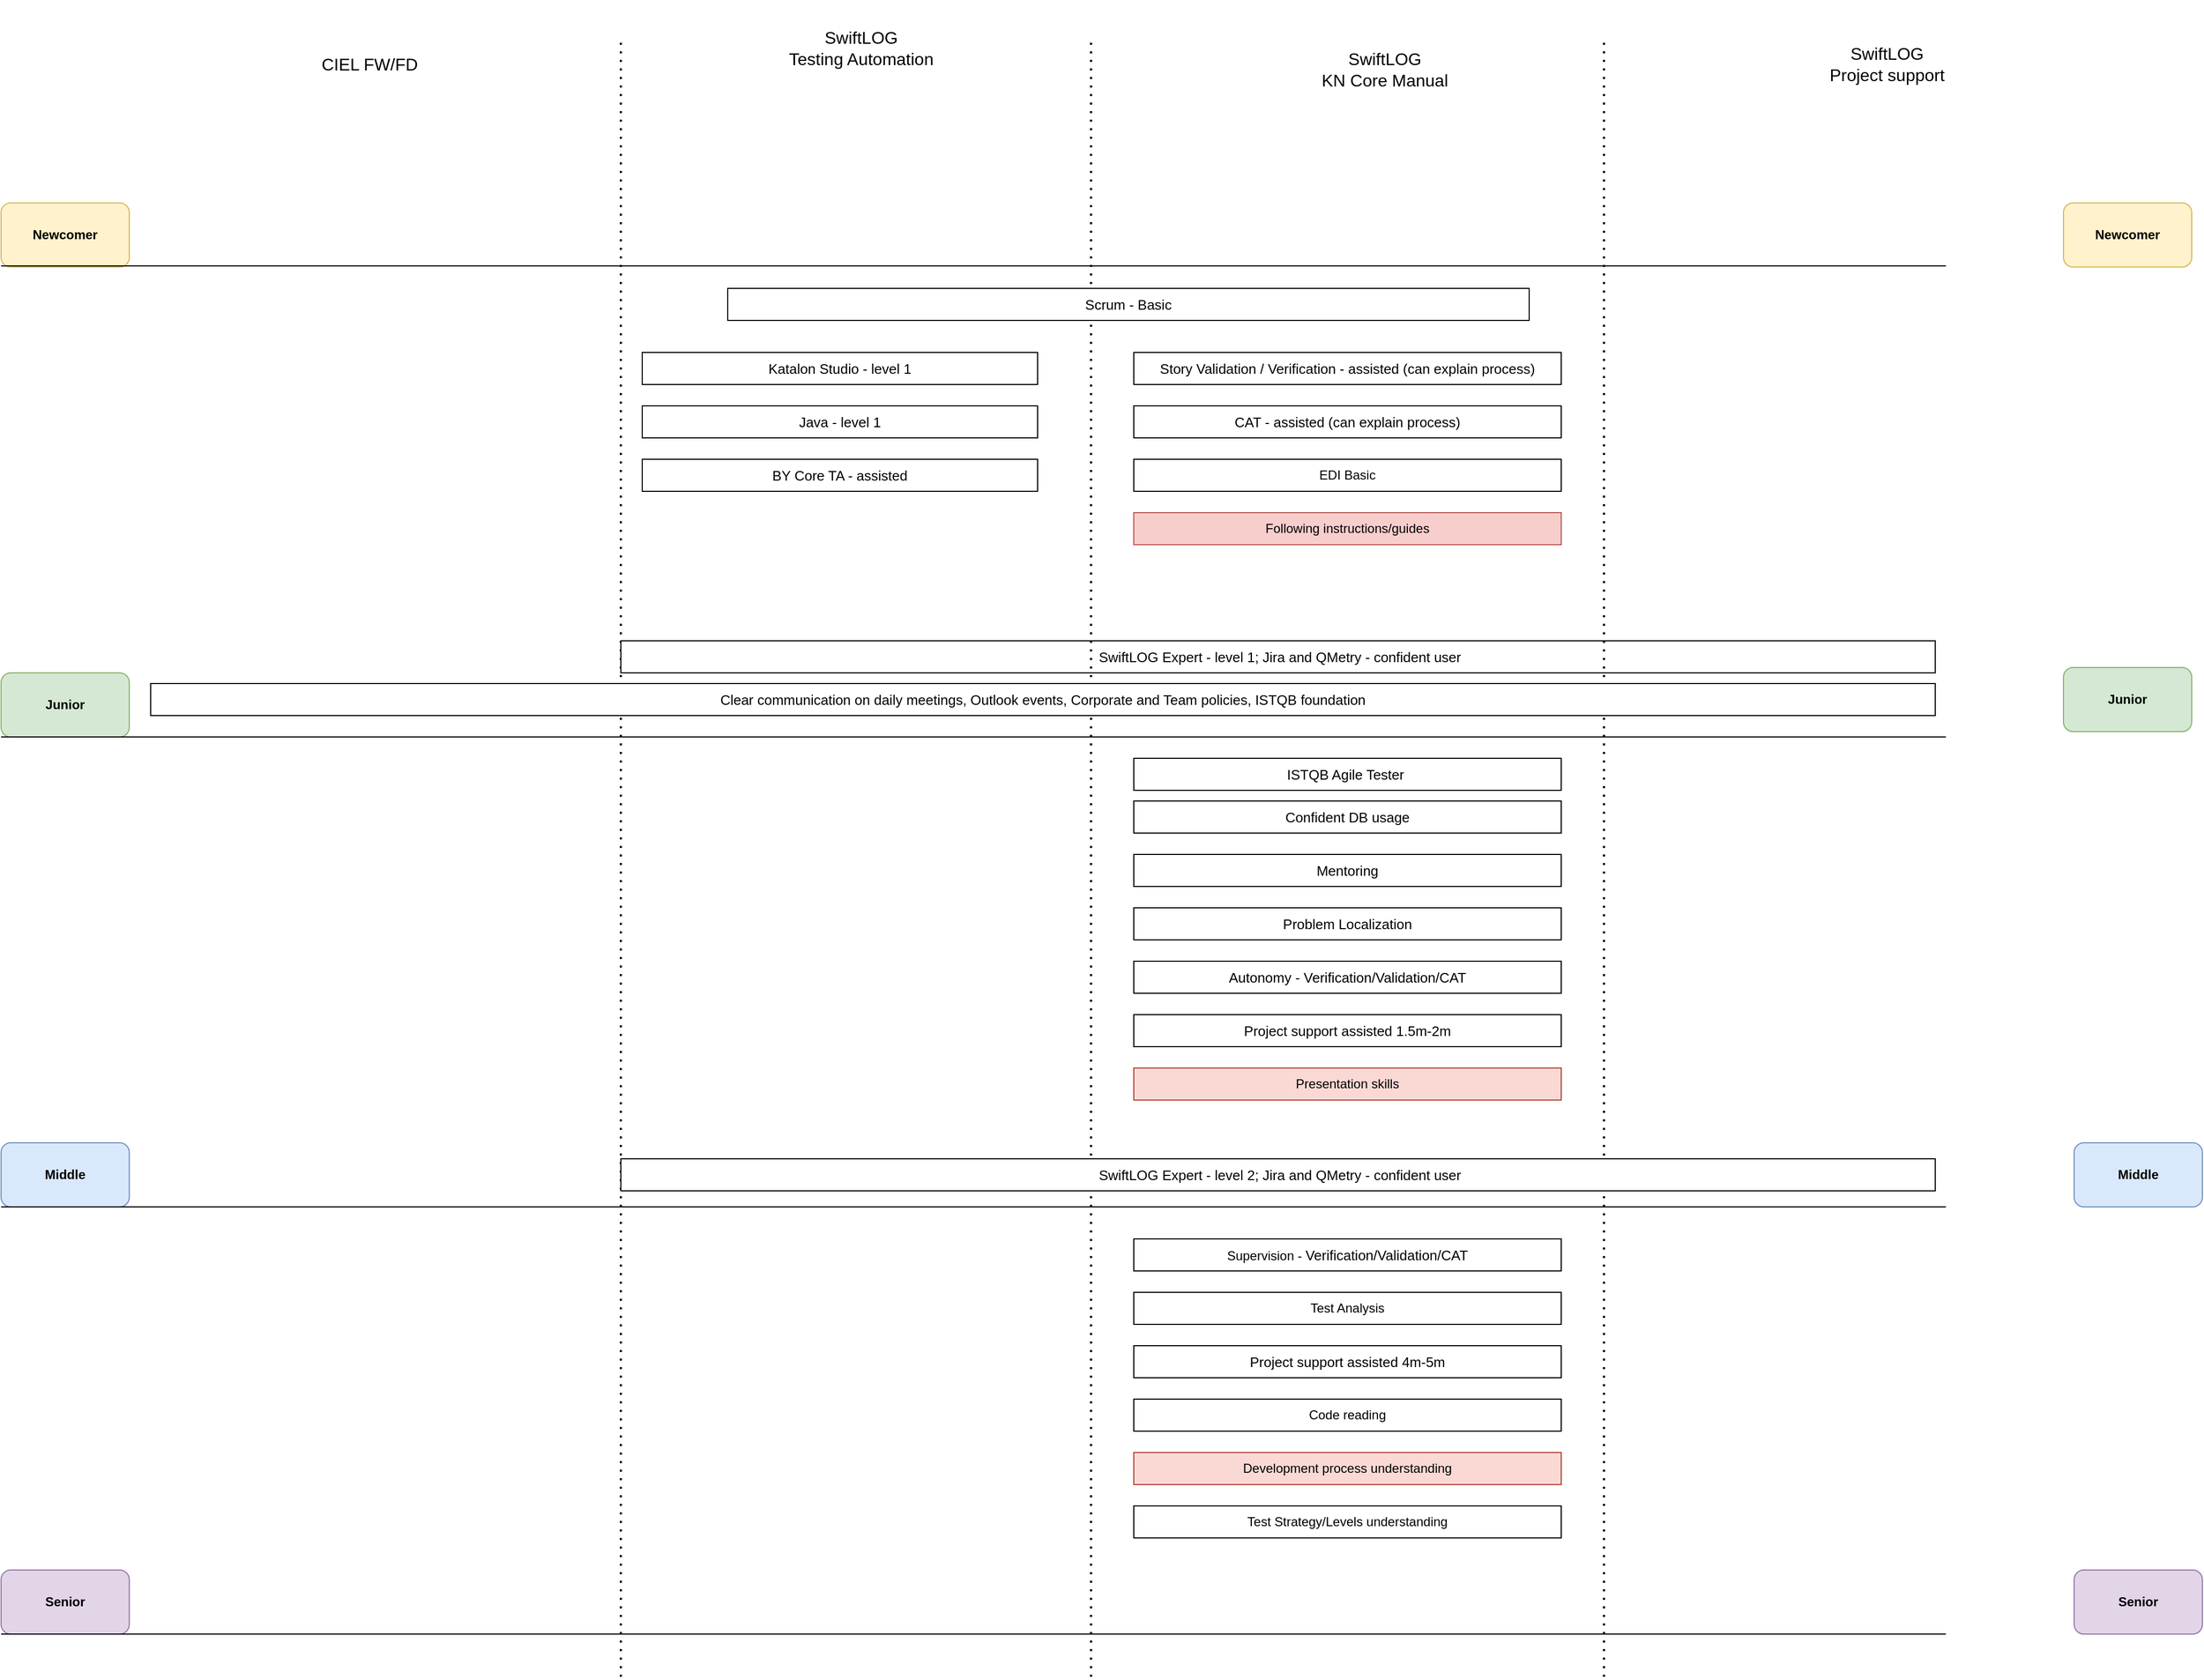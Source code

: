 <mxfile version="14.2.6" type="github">
  <diagram id="ly4MDSIOVdC90xhhTguV" name="Page-1">
    <mxGraphModel dx="2591" dy="1589" grid="1" gridSize="10" guides="1" tooltips="1" connect="1" arrows="1" fold="1" page="1" pageScale="1" pageWidth="1169" pageHeight="827" math="0" shadow="0">
      <root>
        <mxCell id="0" />
        <mxCell id="1" parent="0" />
        <mxCell id="fvxduAXiwiB08SMU0QuC-10" value="Junior" style="rounded=1;whiteSpace=wrap;html=1;fillColor=#d5e8d4;strokeColor=#82b366;fontStyle=1" parent="1" vertex="1">
          <mxGeometry x="-140" y="380" width="120" height="60" as="geometry" />
        </mxCell>
        <mxCell id="fvxduAXiwiB08SMU0QuC-20" value="&lt;div&gt;SwiftLOG&lt;/div&gt;&lt;div&gt;KN Core Manual&lt;br&gt;&lt;/div&gt;" style="text;html=1;strokeColor=none;fillColor=none;align=center;verticalAlign=middle;whiteSpace=wrap;rounded=0;fontSize=16;" parent="1" vertex="1">
          <mxGeometry x="1080" y="-230" width="150" height="90" as="geometry" />
        </mxCell>
        <mxCell id="fvxduAXiwiB08SMU0QuC-21" value="&lt;div&gt;CIEL FW/FD&lt;br&gt;&lt;/div&gt;" style="text;html=1;strokeColor=none;fillColor=none;align=center;verticalAlign=middle;whiteSpace=wrap;rounded=0;fontSize=16;" parent="1" vertex="1">
          <mxGeometry x="120" y="-220" width="170" height="60" as="geometry" />
        </mxCell>
        <mxCell id="fvxduAXiwiB08SMU0QuC-24" value="&lt;div&gt;SwiftLOG&lt;/div&gt;&lt;div&gt;Project support&lt;br&gt;&lt;/div&gt;" style="text;html=1;strokeColor=none;fillColor=none;align=center;verticalAlign=middle;whiteSpace=wrap;rounded=0;fontSize=16;" parent="1" vertex="1">
          <mxGeometry x="1550" y="-235" width="150" height="90" as="geometry" />
        </mxCell>
        <mxCell id="6fR9PWwe6Vml2NNr3BCg-1" value="&lt;div&gt;SwiftLOG&lt;/div&gt;&lt;div&gt;Testing Automation&lt;br&gt;&lt;/div&gt;" style="text;html=1;strokeColor=none;fillColor=none;align=center;verticalAlign=middle;whiteSpace=wrap;rounded=0;fontSize=16;" parent="1" vertex="1">
          <mxGeometry x="590" y="-250" width="150" height="90" as="geometry" />
        </mxCell>
        <mxCell id="6fR9PWwe6Vml2NNr3BCg-2" value="" style="endArrow=none;html=1;exitX=0;exitY=1;exitDx=0;exitDy=0;" parent="1" source="fvxduAXiwiB08SMU0QuC-10" edge="1">
          <mxGeometry width="50" height="50" relative="1" as="geometry">
            <mxPoint x="10" y="440" as="sourcePoint" />
            <mxPoint x="1680" y="440" as="targetPoint" />
          </mxGeometry>
        </mxCell>
        <mxCell id="6fR9PWwe6Vml2NNr3BCg-3" value="Newcomer" style="rounded=1;whiteSpace=wrap;html=1;fillColor=#fff2cc;strokeColor=#d6b656;fontStyle=1" parent="1" vertex="1">
          <mxGeometry x="-140" y="-60" width="120" height="60" as="geometry" />
        </mxCell>
        <mxCell id="6fR9PWwe6Vml2NNr3BCg-5" value="" style="endArrow=none;html=1;exitX=0;exitY=1;exitDx=0;exitDy=0;" parent="1" edge="1">
          <mxGeometry width="50" height="50" relative="1" as="geometry">
            <mxPoint x="-140" y="-1" as="sourcePoint" />
            <mxPoint x="1680" y="-1" as="targetPoint" />
          </mxGeometry>
        </mxCell>
        <mxCell id="6fR9PWwe6Vml2NNr3BCg-6" value="" style="endArrow=none;dashed=1;html=1;dashPattern=1 3;strokeWidth=2;" parent="1" edge="1">
          <mxGeometry width="50" height="50" relative="1" as="geometry">
            <mxPoint x="440" y="1320" as="sourcePoint" />
            <mxPoint x="440" y="-210" as="targetPoint" />
          </mxGeometry>
        </mxCell>
        <mxCell id="6fR9PWwe6Vml2NNr3BCg-7" value="&amp;nbsp;SwiftLOG Expert - level 1; Jira and QMetry - confident user " style="rounded=0;whiteSpace=wrap;html=1;fontSize=13;" parent="1" vertex="1">
          <mxGeometry x="440" y="350" width="1230" height="30" as="geometry" />
        </mxCell>
        <mxCell id="6fR9PWwe6Vml2NNr3BCg-9" value="Middle" style="rounded=1;whiteSpace=wrap;html=1;fillColor=#dae8fc;strokeColor=#6c8ebf;fontStyle=1" parent="1" vertex="1">
          <mxGeometry x="-140" y="820" width="120" height="60" as="geometry" />
        </mxCell>
        <mxCell id="6fR9PWwe6Vml2NNr3BCg-10" value="" style="endArrow=none;html=1;exitX=0;exitY=1;exitDx=0;exitDy=0;" parent="1" source="6fR9PWwe6Vml2NNr3BCg-9" edge="1">
          <mxGeometry width="50" height="50" relative="1" as="geometry">
            <mxPoint x="10" y="880" as="sourcePoint" />
            <mxPoint x="1680" y="880" as="targetPoint" />
          </mxGeometry>
        </mxCell>
        <mxCell id="6fR9PWwe6Vml2NNr3BCg-11" value="Senior" style="rounded=1;whiteSpace=wrap;html=1;fillColor=#e1d5e7;strokeColor=#9673a6;fontStyle=1" parent="1" vertex="1">
          <mxGeometry x="-140" y="1220" width="120" height="60" as="geometry" />
        </mxCell>
        <mxCell id="6fR9PWwe6Vml2NNr3BCg-12" value="" style="endArrow=none;html=1;exitX=0;exitY=1;exitDx=0;exitDy=0;" parent="1" source="6fR9PWwe6Vml2NNr3BCg-11" edge="1">
          <mxGeometry width="50" height="50" relative="1" as="geometry">
            <mxPoint x="10" y="1280" as="sourcePoint" />
            <mxPoint x="1680" y="1280" as="targetPoint" />
          </mxGeometry>
        </mxCell>
        <mxCell id="6fR9PWwe6Vml2NNr3BCg-13" value="" style="endArrow=none;dashed=1;html=1;dashPattern=1 3;strokeWidth=2;" parent="1" edge="1">
          <mxGeometry width="50" height="50" relative="1" as="geometry">
            <mxPoint x="880" y="1320.0" as="sourcePoint" />
            <mxPoint x="880" y="-210" as="targetPoint" />
          </mxGeometry>
        </mxCell>
        <mxCell id="6fR9PWwe6Vml2NNr3BCg-14" value="" style="endArrow=none;dashed=1;html=1;dashPattern=1 3;strokeWidth=2;" parent="1" edge="1">
          <mxGeometry width="50" height="50" relative="1" as="geometry">
            <mxPoint x="1360" y="1320.0" as="sourcePoint" />
            <mxPoint x="1360" y="-210" as="targetPoint" />
          </mxGeometry>
        </mxCell>
        <mxCell id="o-TpeNITcfCAAyTC0CNA-1" value="Scrum - Basic" style="rounded=0;whiteSpace=wrap;html=1;fontSize=13;" parent="1" vertex="1">
          <mxGeometry x="540" y="20" width="750" height="30" as="geometry" />
        </mxCell>
        <mxCell id="o-TpeNITcfCAAyTC0CNA-2" value="Story Validation / Verification - assisted (can explain process)" style="rounded=0;whiteSpace=wrap;html=1;fontSize=13;" parent="1" vertex="1">
          <mxGeometry x="920" y="80" width="400" height="30" as="geometry" />
        </mxCell>
        <mxCell id="o-TpeNITcfCAAyTC0CNA-3" value="CAT - assisted (can explain process)" style="rounded=0;whiteSpace=wrap;html=1;fontSize=13;" parent="1" vertex="1">
          <mxGeometry x="920" y="130" width="400" height="30" as="geometry" />
        </mxCell>
        <mxCell id="o-TpeNITcfCAAyTC0CNA-5" value="Clear communication on daily meetings, Outlook events, Corporate and Team policies, ISTQB foundation " style="rounded=0;whiteSpace=wrap;html=1;fontSize=13;" parent="1" vertex="1">
          <mxGeometry y="390" width="1670" height="30" as="geometry" />
        </mxCell>
        <mxCell id="o-TpeNITcfCAAyTC0CNA-8" value="Katalon Studio - level 1" style="rounded=0;whiteSpace=wrap;html=1;fontSize=13;" parent="1" vertex="1">
          <mxGeometry x="460" y="80" width="370" height="30" as="geometry" />
        </mxCell>
        <mxCell id="o-TpeNITcfCAAyTC0CNA-9" value="Java - level 1" style="rounded=0;whiteSpace=wrap;html=1;fontSize=13;" parent="1" vertex="1">
          <mxGeometry x="460" y="130" width="370" height="30" as="geometry" />
        </mxCell>
        <mxCell id="o-TpeNITcfCAAyTC0CNA-10" value="BY Core TA - assisted" style="rounded=0;whiteSpace=wrap;html=1;fontSize=13;" parent="1" vertex="1">
          <mxGeometry x="460" y="180" width="370" height="30" as="geometry" />
        </mxCell>
        <mxCell id="vtfD7wpbm-6Hu6kyPNYN-1" value="&amp;nbsp;SwiftLOG Expert - level 2; Jira and QMetry - confident user " style="rounded=0;whiteSpace=wrap;html=1;fontSize=13;" parent="1" vertex="1">
          <mxGeometry x="440" y="835" width="1230" height="30" as="geometry" />
        </mxCell>
        <mxCell id="-vzh8exEHkXwTWowG-WA-1" value="EDI Basic" style="rounded=0;whiteSpace=wrap;html=1;" parent="1" vertex="1">
          <mxGeometry x="920" y="180" width="400" height="30" as="geometry" />
        </mxCell>
        <mxCell id="-vzh8exEHkXwTWowG-WA-3" value="ISTQB Agile Tester&amp;nbsp;" style="rounded=0;whiteSpace=wrap;html=1;fontSize=13;" parent="1" vertex="1">
          <mxGeometry x="920" y="460" width="400" height="30" as="geometry" />
        </mxCell>
        <mxCell id="-vzh8exEHkXwTWowG-WA-4" value="Confident DB usage" style="rounded=0;whiteSpace=wrap;html=1;fontSize=13;" parent="1" vertex="1">
          <mxGeometry x="920" y="500" width="400" height="30" as="geometry" />
        </mxCell>
        <mxCell id="-vzh8exEHkXwTWowG-WA-5" value="Mentoring" style="rounded=0;whiteSpace=wrap;html=1;fontSize=13;" parent="1" vertex="1">
          <mxGeometry x="920" y="550" width="400" height="30" as="geometry" />
        </mxCell>
        <mxCell id="-vzh8exEHkXwTWowG-WA-6" value="Problem Localization" style="rounded=0;whiteSpace=wrap;html=1;fontSize=13;" parent="1" vertex="1">
          <mxGeometry x="920" y="600" width="400" height="30" as="geometry" />
        </mxCell>
        <mxCell id="-vzh8exEHkXwTWowG-WA-7" value="Autonomy - Verification/Validation/CAT" style="rounded=0;whiteSpace=wrap;html=1;fontSize=13;" parent="1" vertex="1">
          <mxGeometry x="920" y="650" width="400" height="30" as="geometry" />
        </mxCell>
        <mxCell id="-vzh8exEHkXwTWowG-WA-8" value="Project support assisted 1.5m-2m" style="rounded=0;whiteSpace=wrap;html=1;fontSize=13;" parent="1" vertex="1">
          <mxGeometry x="920" y="700" width="400" height="30" as="geometry" />
        </mxCell>
        <mxCell id="-vzh8exEHkXwTWowG-WA-9" value="Presentation skills" style="rounded=0;whiteSpace=wrap;html=1;fillColor=#fad9d5;strokeColor=#ae4132;" parent="1" vertex="1">
          <mxGeometry x="920" y="750" width="400" height="30" as="geometry" />
        </mxCell>
        <mxCell id="-vzh8exEHkXwTWowG-WA-10" value="Supervision -&amp;nbsp;&lt;span style=&quot;font-size: 13px&quot;&gt;Verification/Validation/CAT&lt;/span&gt;" style="rounded=0;whiteSpace=wrap;html=1;" parent="1" vertex="1">
          <mxGeometry x="920" y="910" width="400" height="30" as="geometry" />
        </mxCell>
        <mxCell id="-vzh8exEHkXwTWowG-WA-11" value="Test Analysis" style="rounded=0;whiteSpace=wrap;html=1;" parent="1" vertex="1">
          <mxGeometry x="920" y="960" width="400" height="30" as="geometry" />
        </mxCell>
        <mxCell id="-vzh8exEHkXwTWowG-WA-12" value="Project support assisted 4m-5m" style="rounded=0;whiteSpace=wrap;html=1;fontSize=13;" parent="1" vertex="1">
          <mxGeometry x="920" y="1010" width="400" height="30" as="geometry" />
        </mxCell>
        <mxCell id="-vzh8exEHkXwTWowG-WA-13" value="Test Strategy/Levels understanding" style="rounded=0;whiteSpace=wrap;html=1;" parent="1" vertex="1">
          <mxGeometry x="920" y="1160" width="400" height="30" as="geometry" />
        </mxCell>
        <mxCell id="-vzh8exEHkXwTWowG-WA-14" value="Code reading" style="rounded=0;whiteSpace=wrap;html=1;" parent="1" vertex="1">
          <mxGeometry x="920" y="1060" width="400" height="30" as="geometry" />
        </mxCell>
        <mxCell id="-vzh8exEHkXwTWowG-WA-15" value="Development process understanding" style="rounded=0;whiteSpace=wrap;html=1;fillColor=#fad9d5;strokeColor=#ae4132;" parent="1" vertex="1">
          <mxGeometry x="920" y="1110" width="400" height="30" as="geometry" />
        </mxCell>
        <mxCell id="Rz55PEiRWAHF8nvDxhTz-1" value="Following instructions/guides" style="rounded=0;whiteSpace=wrap;html=1;fillColor=#f8cecc;strokeColor=#b85450;" parent="1" vertex="1">
          <mxGeometry x="920" y="230" width="400" height="30" as="geometry" />
        </mxCell>
        <mxCell id="jxl1H5EpKaa9kD3AK7qE-1" value="Junior" style="rounded=1;whiteSpace=wrap;html=1;fillColor=#d5e8d4;strokeColor=#82b366;fontStyle=1" vertex="1" parent="1">
          <mxGeometry x="1790" y="375" width="120" height="60" as="geometry" />
        </mxCell>
        <mxCell id="jxl1H5EpKaa9kD3AK7qE-2" value="Middle" style="rounded=1;whiteSpace=wrap;html=1;fillColor=#dae8fc;strokeColor=#6c8ebf;fontStyle=1" vertex="1" parent="1">
          <mxGeometry x="1800" y="820" width="120" height="60" as="geometry" />
        </mxCell>
        <mxCell id="jxl1H5EpKaa9kD3AK7qE-3" value="Newcomer" style="rounded=1;whiteSpace=wrap;html=1;fillColor=#fff2cc;strokeColor=#d6b656;fontStyle=1" vertex="1" parent="1">
          <mxGeometry x="1790" y="-60" width="120" height="60" as="geometry" />
        </mxCell>
        <mxCell id="jxl1H5EpKaa9kD3AK7qE-4" value="Senior" style="rounded=1;whiteSpace=wrap;html=1;fillColor=#e1d5e7;strokeColor=#9673a6;fontStyle=1" vertex="1" parent="1">
          <mxGeometry x="1800" y="1220" width="120" height="60" as="geometry" />
        </mxCell>
      </root>
    </mxGraphModel>
  </diagram>
</mxfile>
